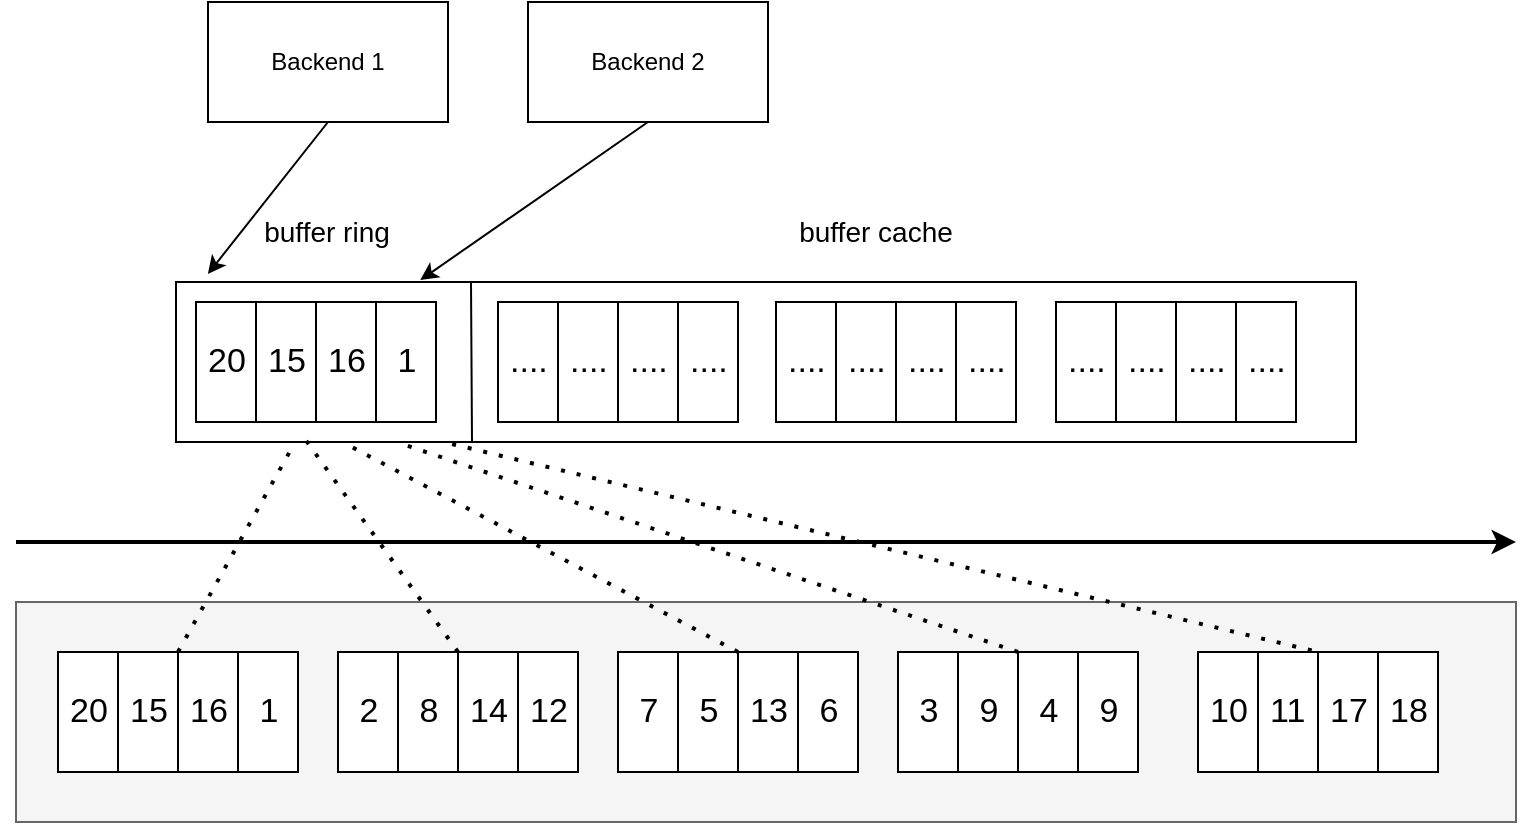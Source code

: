 <mxfile version="23.0.2" type="device">
  <diagram name="Page-1" id="0PHCMKjpyud3KAjEsfLB">
    <mxGraphModel dx="1010" dy="622" grid="1" gridSize="10" guides="1" tooltips="1" connect="1" arrows="1" fold="1" page="1" pageScale="1" pageWidth="827" pageHeight="1169" math="0" shadow="0">
      <root>
        <mxCell id="0" />
        <mxCell id="1" parent="0" />
        <mxCell id="qExTj2zVySwOXJWGo6M_-68" value="" style="rounded=0;whiteSpace=wrap;html=1;fillColor=#f5f5f5;fontColor=#333333;strokeColor=#666666;gradientColor=none;" vertex="1" parent="1">
          <mxGeometry x="30" y="410" width="750" height="110" as="geometry" />
        </mxCell>
        <mxCell id="qExTj2zVySwOXJWGo6M_-69" value="" style="rounded=0;whiteSpace=wrap;html=1;" vertex="1" parent="1">
          <mxGeometry x="51" y="435" width="120" height="60" as="geometry" />
        </mxCell>
        <mxCell id="qExTj2zVySwOXJWGo6M_-70" value="" style="endArrow=none;html=1;rounded=0;entryX=0.25;entryY=0;entryDx=0;entryDy=0;exitX=0.25;exitY=1;exitDx=0;exitDy=0;" edge="1" source="qExTj2zVySwOXJWGo6M_-69" target="qExTj2zVySwOXJWGo6M_-69" parent="1">
          <mxGeometry width="50" height="50" relative="1" as="geometry">
            <mxPoint x="311" y="465" as="sourcePoint" />
            <mxPoint x="361" y="415" as="targetPoint" />
          </mxGeometry>
        </mxCell>
        <mxCell id="qExTj2zVySwOXJWGo6M_-71" value="" style="endArrow=none;html=1;rounded=0;entryX=0.5;entryY=0;entryDx=0;entryDy=0;exitX=0.5;exitY=1;exitDx=0;exitDy=0;" edge="1" source="qExTj2zVySwOXJWGo6M_-69" target="qExTj2zVySwOXJWGo6M_-69" parent="1">
          <mxGeometry width="50" height="50" relative="1" as="geometry">
            <mxPoint x="91" y="505" as="sourcePoint" />
            <mxPoint x="91" y="445" as="targetPoint" />
            <Array as="points">
              <mxPoint x="111" y="465" />
            </Array>
          </mxGeometry>
        </mxCell>
        <mxCell id="qExTj2zVySwOXJWGo6M_-72" value="" style="endArrow=none;html=1;rounded=0;entryX=0.75;entryY=0;entryDx=0;entryDy=0;exitX=0.75;exitY=1;exitDx=0;exitDy=0;" edge="1" source="qExTj2zVySwOXJWGo6M_-69" target="qExTj2zVySwOXJWGo6M_-69" parent="1">
          <mxGeometry width="50" height="50" relative="1" as="geometry">
            <mxPoint x="311" y="465" as="sourcePoint" />
            <mxPoint x="361" y="415" as="targetPoint" />
          </mxGeometry>
        </mxCell>
        <mxCell id="qExTj2zVySwOXJWGo6M_-73" value="20" style="text;strokeColor=none;fillColor=none;align=left;verticalAlign=middle;spacingLeft=4;spacingRight=4;overflow=hidden;points=[[0,0.5],[1,0.5]];portConstraint=eastwest;rotatable=0;whiteSpace=wrap;html=1;fontSize=17;" vertex="1" parent="1">
          <mxGeometry x="51" y="440" width="30" height="50" as="geometry" />
        </mxCell>
        <mxCell id="qExTj2zVySwOXJWGo6M_-74" value="15" style="text;strokeColor=none;fillColor=none;align=left;verticalAlign=middle;spacingLeft=4;spacingRight=4;overflow=hidden;points=[[0,0.5],[1,0.5]];portConstraint=eastwest;rotatable=0;whiteSpace=wrap;html=1;fontSize=17;" vertex="1" parent="1">
          <mxGeometry x="81" y="440" width="30" height="50" as="geometry" />
        </mxCell>
        <mxCell id="qExTj2zVySwOXJWGo6M_-75" value="&lt;font style=&quot;font-size: 17px;&quot;&gt;16&lt;/font&gt;" style="text;strokeColor=none;fillColor=none;align=left;verticalAlign=middle;spacingLeft=4;spacingRight=4;overflow=hidden;points=[[0,0.5],[1,0.5]];portConstraint=eastwest;rotatable=0;whiteSpace=wrap;html=1;" vertex="1" parent="1">
          <mxGeometry x="111" y="440" width="30" height="50" as="geometry" />
        </mxCell>
        <mxCell id="qExTj2zVySwOXJWGo6M_-76" value="&amp;nbsp;1" style="text;strokeColor=none;fillColor=none;align=left;verticalAlign=middle;spacingLeft=4;spacingRight=4;overflow=hidden;points=[[0,0.5],[1,0.5]];portConstraint=eastwest;rotatable=0;whiteSpace=wrap;html=1;fontSize=17;" vertex="1" parent="1">
          <mxGeometry x="141" y="440" width="30" height="50" as="geometry" />
        </mxCell>
        <mxCell id="qExTj2zVySwOXJWGo6M_-77" value="" style="rounded=0;whiteSpace=wrap;html=1;" vertex="1" parent="1">
          <mxGeometry x="191" y="435" width="120" height="60" as="geometry" />
        </mxCell>
        <mxCell id="qExTj2zVySwOXJWGo6M_-78" value="" style="endArrow=none;html=1;rounded=0;entryX=0.25;entryY=0;entryDx=0;entryDy=0;exitX=0.25;exitY=1;exitDx=0;exitDy=0;" edge="1" source="qExTj2zVySwOXJWGo6M_-77" target="qExTj2zVySwOXJWGo6M_-77" parent="1">
          <mxGeometry width="50" height="50" relative="1" as="geometry">
            <mxPoint x="451" y="465" as="sourcePoint" />
            <mxPoint x="501" y="415" as="targetPoint" />
          </mxGeometry>
        </mxCell>
        <mxCell id="qExTj2zVySwOXJWGo6M_-79" value="" style="endArrow=none;html=1;rounded=0;entryX=0.5;entryY=0;entryDx=0;entryDy=0;exitX=0.5;exitY=1;exitDx=0;exitDy=0;" edge="1" source="qExTj2zVySwOXJWGo6M_-77" target="qExTj2zVySwOXJWGo6M_-77" parent="1">
          <mxGeometry width="50" height="50" relative="1" as="geometry">
            <mxPoint x="231" y="505" as="sourcePoint" />
            <mxPoint x="231" y="445" as="targetPoint" />
            <Array as="points">
              <mxPoint x="251" y="465" />
            </Array>
          </mxGeometry>
        </mxCell>
        <mxCell id="qExTj2zVySwOXJWGo6M_-80" value="" style="endArrow=none;html=1;rounded=0;entryX=0.75;entryY=0;entryDx=0;entryDy=0;exitX=0.75;exitY=1;exitDx=0;exitDy=0;" edge="1" source="qExTj2zVySwOXJWGo6M_-77" target="qExTj2zVySwOXJWGo6M_-77" parent="1">
          <mxGeometry width="50" height="50" relative="1" as="geometry">
            <mxPoint x="451" y="465" as="sourcePoint" />
            <mxPoint x="501" y="415" as="targetPoint" />
          </mxGeometry>
        </mxCell>
        <mxCell id="qExTj2zVySwOXJWGo6M_-81" value="&amp;nbsp;2" style="text;strokeColor=none;fillColor=none;align=left;verticalAlign=middle;spacingLeft=4;spacingRight=4;overflow=hidden;points=[[0,0.5],[1,0.5]];portConstraint=eastwest;rotatable=0;whiteSpace=wrap;html=1;fontSize=17;" vertex="1" parent="1">
          <mxGeometry x="191" y="440" width="30" height="50" as="geometry" />
        </mxCell>
        <mxCell id="qExTj2zVySwOXJWGo6M_-82" value="&amp;nbsp;8" style="text;strokeColor=none;fillColor=none;align=left;verticalAlign=middle;spacingLeft=4;spacingRight=4;overflow=hidden;points=[[0,0.5],[1,0.5]];portConstraint=eastwest;rotatable=0;whiteSpace=wrap;html=1;fontSize=17;" vertex="1" parent="1">
          <mxGeometry x="221" y="440" width="30" height="50" as="geometry" />
        </mxCell>
        <mxCell id="qExTj2zVySwOXJWGo6M_-83" value="&lt;font style=&quot;font-size: 17px;&quot;&gt;14&lt;/font&gt;" style="text;strokeColor=none;fillColor=none;align=left;verticalAlign=middle;spacingLeft=4;spacingRight=4;overflow=hidden;points=[[0,0.5],[1,0.5]];portConstraint=eastwest;rotatable=0;whiteSpace=wrap;html=1;" vertex="1" parent="1">
          <mxGeometry x="251" y="440" width="30" height="50" as="geometry" />
        </mxCell>
        <mxCell id="qExTj2zVySwOXJWGo6M_-84" value="12" style="text;strokeColor=none;fillColor=none;align=left;verticalAlign=middle;spacingLeft=4;spacingRight=4;overflow=hidden;points=[[0,0.5],[1,0.5]];portConstraint=eastwest;rotatable=0;whiteSpace=wrap;html=1;fontSize=17;" vertex="1" parent="1">
          <mxGeometry x="281" y="440" width="30" height="50" as="geometry" />
        </mxCell>
        <mxCell id="qExTj2zVySwOXJWGo6M_-85" value="" style="rounded=0;whiteSpace=wrap;html=1;" vertex="1" parent="1">
          <mxGeometry x="331" y="435" width="120" height="60" as="geometry" />
        </mxCell>
        <mxCell id="qExTj2zVySwOXJWGo6M_-86" value="" style="endArrow=none;html=1;rounded=0;entryX=0.25;entryY=0;entryDx=0;entryDy=0;exitX=0.25;exitY=1;exitDx=0;exitDy=0;" edge="1" source="qExTj2zVySwOXJWGo6M_-85" target="qExTj2zVySwOXJWGo6M_-85" parent="1">
          <mxGeometry width="50" height="50" relative="1" as="geometry">
            <mxPoint x="591" y="465" as="sourcePoint" />
            <mxPoint x="641" y="415" as="targetPoint" />
          </mxGeometry>
        </mxCell>
        <mxCell id="qExTj2zVySwOXJWGo6M_-87" value="" style="endArrow=none;html=1;rounded=0;entryX=0.5;entryY=0;entryDx=0;entryDy=0;exitX=0.5;exitY=1;exitDx=0;exitDy=0;" edge="1" source="qExTj2zVySwOXJWGo6M_-85" target="qExTj2zVySwOXJWGo6M_-85" parent="1">
          <mxGeometry width="50" height="50" relative="1" as="geometry">
            <mxPoint x="371" y="505" as="sourcePoint" />
            <mxPoint x="371" y="445" as="targetPoint" />
            <Array as="points">
              <mxPoint x="391" y="465" />
            </Array>
          </mxGeometry>
        </mxCell>
        <mxCell id="qExTj2zVySwOXJWGo6M_-88" value="" style="endArrow=none;html=1;rounded=0;entryX=0.75;entryY=0;entryDx=0;entryDy=0;exitX=0.75;exitY=1;exitDx=0;exitDy=0;" edge="1" source="qExTj2zVySwOXJWGo6M_-85" target="qExTj2zVySwOXJWGo6M_-85" parent="1">
          <mxGeometry width="50" height="50" relative="1" as="geometry">
            <mxPoint x="591" y="465" as="sourcePoint" />
            <mxPoint x="641" y="415" as="targetPoint" />
          </mxGeometry>
        </mxCell>
        <mxCell id="qExTj2zVySwOXJWGo6M_-89" value="&amp;nbsp;7" style="text;strokeColor=none;fillColor=none;align=left;verticalAlign=middle;spacingLeft=4;spacingRight=4;overflow=hidden;points=[[0,0.5],[1,0.5]];portConstraint=eastwest;rotatable=0;whiteSpace=wrap;html=1;fontSize=17;" vertex="1" parent="1">
          <mxGeometry x="331" y="440" width="30" height="50" as="geometry" />
        </mxCell>
        <mxCell id="qExTj2zVySwOXJWGo6M_-90" value="&amp;nbsp;5" style="text;strokeColor=none;fillColor=none;align=left;verticalAlign=middle;spacingLeft=4;spacingRight=4;overflow=hidden;points=[[0,0.5],[1,0.5]];portConstraint=eastwest;rotatable=0;whiteSpace=wrap;html=1;fontSize=17;" vertex="1" parent="1">
          <mxGeometry x="361" y="440" width="30" height="50" as="geometry" />
        </mxCell>
        <mxCell id="qExTj2zVySwOXJWGo6M_-91" value="&lt;font style=&quot;font-size: 17px;&quot;&gt;13&lt;/font&gt;" style="text;strokeColor=none;fillColor=none;align=left;verticalAlign=middle;spacingLeft=4;spacingRight=4;overflow=hidden;points=[[0,0.5],[1,0.5]];portConstraint=eastwest;rotatable=0;whiteSpace=wrap;html=1;" vertex="1" parent="1">
          <mxGeometry x="391" y="440" width="30" height="50" as="geometry" />
        </mxCell>
        <mxCell id="qExTj2zVySwOXJWGo6M_-92" value="&amp;nbsp;6" style="text;strokeColor=none;fillColor=none;align=left;verticalAlign=middle;spacingLeft=4;spacingRight=4;overflow=hidden;points=[[0,0.5],[1,0.5]];portConstraint=eastwest;rotatable=0;whiteSpace=wrap;html=1;fontSize=17;" vertex="1" parent="1">
          <mxGeometry x="421" y="440" width="30" height="50" as="geometry" />
        </mxCell>
        <mxCell id="qExTj2zVySwOXJWGo6M_-93" value="" style="rounded=0;whiteSpace=wrap;html=1;" vertex="1" parent="1">
          <mxGeometry x="471" y="435" width="120" height="60" as="geometry" />
        </mxCell>
        <mxCell id="qExTj2zVySwOXJWGo6M_-94" value="" style="endArrow=none;html=1;rounded=0;entryX=0.25;entryY=0;entryDx=0;entryDy=0;exitX=0.25;exitY=1;exitDx=0;exitDy=0;" edge="1" source="qExTj2zVySwOXJWGo6M_-93" target="qExTj2zVySwOXJWGo6M_-93" parent="1">
          <mxGeometry width="50" height="50" relative="1" as="geometry">
            <mxPoint x="731" y="465" as="sourcePoint" />
            <mxPoint x="781" y="415" as="targetPoint" />
          </mxGeometry>
        </mxCell>
        <mxCell id="qExTj2zVySwOXJWGo6M_-95" value="" style="endArrow=none;html=1;rounded=0;entryX=0.5;entryY=0;entryDx=0;entryDy=0;exitX=0.5;exitY=1;exitDx=0;exitDy=0;" edge="1" source="qExTj2zVySwOXJWGo6M_-93" target="qExTj2zVySwOXJWGo6M_-93" parent="1">
          <mxGeometry width="50" height="50" relative="1" as="geometry">
            <mxPoint x="511" y="505" as="sourcePoint" />
            <mxPoint x="511" y="445" as="targetPoint" />
            <Array as="points">
              <mxPoint x="531" y="465" />
            </Array>
          </mxGeometry>
        </mxCell>
        <mxCell id="qExTj2zVySwOXJWGo6M_-96" value="" style="endArrow=none;html=1;rounded=0;entryX=0.75;entryY=0;entryDx=0;entryDy=0;exitX=0.75;exitY=1;exitDx=0;exitDy=0;" edge="1" source="qExTj2zVySwOXJWGo6M_-93" target="qExTj2zVySwOXJWGo6M_-93" parent="1">
          <mxGeometry width="50" height="50" relative="1" as="geometry">
            <mxPoint x="731" y="465" as="sourcePoint" />
            <mxPoint x="781" y="415" as="targetPoint" />
          </mxGeometry>
        </mxCell>
        <mxCell id="qExTj2zVySwOXJWGo6M_-97" value="&amp;nbsp;3" style="text;strokeColor=none;fillColor=none;align=left;verticalAlign=middle;spacingLeft=4;spacingRight=4;overflow=hidden;points=[[0,0.5],[1,0.5]];portConstraint=eastwest;rotatable=0;whiteSpace=wrap;html=1;fontSize=17;" vertex="1" parent="1">
          <mxGeometry x="471" y="440" width="30" height="50" as="geometry" />
        </mxCell>
        <mxCell id="qExTj2zVySwOXJWGo6M_-98" value="&amp;nbsp;9" style="text;strokeColor=none;fillColor=none;align=left;verticalAlign=middle;spacingLeft=4;spacingRight=4;overflow=hidden;points=[[0,0.5],[1,0.5]];portConstraint=eastwest;rotatable=0;whiteSpace=wrap;html=1;fontSize=17;" vertex="1" parent="1">
          <mxGeometry x="501" y="440" width="30" height="50" as="geometry" />
        </mxCell>
        <mxCell id="qExTj2zVySwOXJWGo6M_-99" value="&lt;font style=&quot;font-size: 17px;&quot;&gt;&amp;nbsp;4&lt;/font&gt;" style="text;strokeColor=none;fillColor=none;align=left;verticalAlign=middle;spacingLeft=4;spacingRight=4;overflow=hidden;points=[[0,0.5],[1,0.5]];portConstraint=eastwest;rotatable=0;whiteSpace=wrap;html=1;" vertex="1" parent="1">
          <mxGeometry x="531" y="440" width="30" height="50" as="geometry" />
        </mxCell>
        <mxCell id="qExTj2zVySwOXJWGo6M_-100" value="&amp;nbsp;9" style="text;strokeColor=none;fillColor=none;align=left;verticalAlign=middle;spacingLeft=4;spacingRight=4;overflow=hidden;points=[[0,0.5],[1,0.5]];portConstraint=eastwest;rotatable=0;whiteSpace=wrap;html=1;fontSize=17;" vertex="1" parent="1">
          <mxGeometry x="561" y="440" width="30" height="50" as="geometry" />
        </mxCell>
        <mxCell id="qExTj2zVySwOXJWGo6M_-101" value="" style="rounded=0;whiteSpace=wrap;html=1;" vertex="1" parent="1">
          <mxGeometry x="621" y="435" width="120" height="60" as="geometry" />
        </mxCell>
        <mxCell id="qExTj2zVySwOXJWGo6M_-102" value="" style="endArrow=none;html=1;rounded=0;entryX=0.25;entryY=0;entryDx=0;entryDy=0;exitX=0.25;exitY=1;exitDx=0;exitDy=0;" edge="1" source="qExTj2zVySwOXJWGo6M_-101" target="qExTj2zVySwOXJWGo6M_-101" parent="1">
          <mxGeometry width="50" height="50" relative="1" as="geometry">
            <mxPoint x="881" y="465" as="sourcePoint" />
            <mxPoint x="931" y="415" as="targetPoint" />
          </mxGeometry>
        </mxCell>
        <mxCell id="qExTj2zVySwOXJWGo6M_-103" value="" style="endArrow=none;html=1;rounded=0;entryX=0.5;entryY=0;entryDx=0;entryDy=0;exitX=0.5;exitY=1;exitDx=0;exitDy=0;" edge="1" source="qExTj2zVySwOXJWGo6M_-101" target="qExTj2zVySwOXJWGo6M_-101" parent="1">
          <mxGeometry width="50" height="50" relative="1" as="geometry">
            <mxPoint x="661" y="505" as="sourcePoint" />
            <mxPoint x="661" y="445" as="targetPoint" />
            <Array as="points">
              <mxPoint x="681" y="465" />
            </Array>
          </mxGeometry>
        </mxCell>
        <mxCell id="qExTj2zVySwOXJWGo6M_-104" value="" style="endArrow=none;html=1;rounded=0;entryX=0.75;entryY=0;entryDx=0;entryDy=0;exitX=0.75;exitY=1;exitDx=0;exitDy=0;" edge="1" source="qExTj2zVySwOXJWGo6M_-101" target="qExTj2zVySwOXJWGo6M_-101" parent="1">
          <mxGeometry width="50" height="50" relative="1" as="geometry">
            <mxPoint x="881" y="465" as="sourcePoint" />
            <mxPoint x="931" y="415" as="targetPoint" />
          </mxGeometry>
        </mxCell>
        <mxCell id="qExTj2zVySwOXJWGo6M_-105" value="10" style="text;strokeColor=none;fillColor=none;align=left;verticalAlign=middle;spacingLeft=4;spacingRight=4;overflow=hidden;points=[[0,0.5],[1,0.5]];portConstraint=eastwest;rotatable=0;whiteSpace=wrap;html=1;fontSize=17;" vertex="1" parent="1">
          <mxGeometry x="621" y="440" width="30" height="50" as="geometry" />
        </mxCell>
        <mxCell id="qExTj2zVySwOXJWGo6M_-106" value="11" style="text;strokeColor=none;fillColor=none;align=left;verticalAlign=middle;spacingLeft=4;spacingRight=4;overflow=hidden;points=[[0,0.5],[1,0.5]];portConstraint=eastwest;rotatable=0;whiteSpace=wrap;html=1;fontSize=17;" vertex="1" parent="1">
          <mxGeometry x="651" y="440" width="30" height="50" as="geometry" />
        </mxCell>
        <mxCell id="qExTj2zVySwOXJWGo6M_-107" value="&lt;font style=&quot;font-size: 17px;&quot;&gt;17&lt;/font&gt;" style="text;strokeColor=none;fillColor=none;align=left;verticalAlign=middle;spacingLeft=4;spacingRight=4;overflow=hidden;points=[[0,0.5],[1,0.5]];portConstraint=eastwest;rotatable=0;whiteSpace=wrap;html=1;" vertex="1" parent="1">
          <mxGeometry x="681" y="440" width="30" height="50" as="geometry" />
        </mxCell>
        <mxCell id="qExTj2zVySwOXJWGo6M_-108" value="18" style="text;strokeColor=none;fillColor=none;align=left;verticalAlign=middle;spacingLeft=4;spacingRight=4;overflow=hidden;points=[[0,0.5],[1,0.5]];portConstraint=eastwest;rotatable=0;whiteSpace=wrap;html=1;fontSize=17;" vertex="1" parent="1">
          <mxGeometry x="711" y="440" width="30" height="50" as="geometry" />
        </mxCell>
        <mxCell id="qExTj2zVySwOXJWGo6M_-109" value="" style="rounded=0;whiteSpace=wrap;html=1;strokeColor=default;align=center;verticalAlign=middle;fontFamily=Helvetica;fontSize=12;fontColor=default;fillColor=default;" vertex="1" parent="1">
          <mxGeometry x="110" y="250" width="590" height="80" as="geometry" />
        </mxCell>
        <mxCell id="qExTj2zVySwOXJWGo6M_-110" value="" style="endArrow=classic;html=1;rounded=0;fontFamily=Helvetica;fontSize=26;fontColor=default;strokeWidth=2;" edge="1" parent="1">
          <mxGeometry width="50" height="50" relative="1" as="geometry">
            <mxPoint x="30" y="380" as="sourcePoint" />
            <mxPoint x="780" y="380" as="targetPoint" />
          </mxGeometry>
        </mxCell>
        <mxCell id="qExTj2zVySwOXJWGo6M_-113" value="" style="endArrow=none;html=1;rounded=0;fontFamily=Helvetica;fontSize=12;fontColor=default;entryX=0.25;entryY=0;entryDx=0;entryDy=0;" edge="1" parent="1" target="qExTj2zVySwOXJWGo6M_-109">
          <mxGeometry width="50" height="50" relative="1" as="geometry">
            <mxPoint x="258" y="330" as="sourcePoint" />
            <mxPoint x="430" y="380" as="targetPoint" />
          </mxGeometry>
        </mxCell>
        <mxCell id="qExTj2zVySwOXJWGo6M_-114" value="" style="rounded=0;whiteSpace=wrap;html=1;" vertex="1" parent="1">
          <mxGeometry x="120" y="260" width="120" height="60" as="geometry" />
        </mxCell>
        <mxCell id="qExTj2zVySwOXJWGo6M_-115" value="" style="endArrow=none;html=1;rounded=0;entryX=0.25;entryY=0;entryDx=0;entryDy=0;exitX=0.25;exitY=1;exitDx=0;exitDy=0;" edge="1" source="qExTj2zVySwOXJWGo6M_-114" target="qExTj2zVySwOXJWGo6M_-114" parent="1">
          <mxGeometry width="50" height="50" relative="1" as="geometry">
            <mxPoint x="380" y="290" as="sourcePoint" />
            <mxPoint x="430" y="240" as="targetPoint" />
          </mxGeometry>
        </mxCell>
        <mxCell id="qExTj2zVySwOXJWGo6M_-116" value="" style="endArrow=none;html=1;rounded=0;entryX=0.5;entryY=0;entryDx=0;entryDy=0;exitX=0.5;exitY=1;exitDx=0;exitDy=0;" edge="1" source="qExTj2zVySwOXJWGo6M_-114" target="qExTj2zVySwOXJWGo6M_-114" parent="1">
          <mxGeometry width="50" height="50" relative="1" as="geometry">
            <mxPoint x="160" y="330" as="sourcePoint" />
            <mxPoint x="160" y="270" as="targetPoint" />
            <Array as="points">
              <mxPoint x="180" y="290" />
            </Array>
          </mxGeometry>
        </mxCell>
        <mxCell id="qExTj2zVySwOXJWGo6M_-117" value="" style="endArrow=none;html=1;rounded=0;entryX=0.75;entryY=0;entryDx=0;entryDy=0;exitX=0.75;exitY=1;exitDx=0;exitDy=0;" edge="1" source="qExTj2zVySwOXJWGo6M_-114" target="qExTj2zVySwOXJWGo6M_-114" parent="1">
          <mxGeometry width="50" height="50" relative="1" as="geometry">
            <mxPoint x="380" y="290" as="sourcePoint" />
            <mxPoint x="430" y="240" as="targetPoint" />
          </mxGeometry>
        </mxCell>
        <mxCell id="qExTj2zVySwOXJWGo6M_-118" value="20" style="text;strokeColor=none;fillColor=none;align=left;verticalAlign=middle;spacingLeft=4;spacingRight=4;overflow=hidden;points=[[0,0.5],[1,0.5]];portConstraint=eastwest;rotatable=0;whiteSpace=wrap;html=1;fontSize=17;" vertex="1" parent="1">
          <mxGeometry x="120" y="265" width="30" height="50" as="geometry" />
        </mxCell>
        <mxCell id="qExTj2zVySwOXJWGo6M_-119" value="15" style="text;strokeColor=none;fillColor=none;align=left;verticalAlign=middle;spacingLeft=4;spacingRight=4;overflow=hidden;points=[[0,0.5],[1,0.5]];portConstraint=eastwest;rotatable=0;whiteSpace=wrap;html=1;fontSize=17;" vertex="1" parent="1">
          <mxGeometry x="150" y="265" width="30" height="50" as="geometry" />
        </mxCell>
        <mxCell id="qExTj2zVySwOXJWGo6M_-120" value="&lt;font style=&quot;font-size: 17px;&quot;&gt;16&lt;/font&gt;" style="text;strokeColor=none;fillColor=none;align=left;verticalAlign=middle;spacingLeft=4;spacingRight=4;overflow=hidden;points=[[0,0.5],[1,0.5]];portConstraint=eastwest;rotatable=0;whiteSpace=wrap;html=1;" vertex="1" parent="1">
          <mxGeometry x="180" y="265" width="30" height="50" as="geometry" />
        </mxCell>
        <mxCell id="qExTj2zVySwOXJWGo6M_-121" value="&amp;nbsp;1" style="text;strokeColor=none;fillColor=none;align=left;verticalAlign=middle;spacingLeft=4;spacingRight=4;overflow=hidden;points=[[0,0.5],[1,0.5]];portConstraint=eastwest;rotatable=0;whiteSpace=wrap;html=1;fontSize=17;" vertex="1" parent="1">
          <mxGeometry x="210" y="265" width="30" height="50" as="geometry" />
        </mxCell>
        <mxCell id="qExTj2zVySwOXJWGo6M_-122" value="" style="rounded=0;whiteSpace=wrap;html=1;" vertex="1" parent="1">
          <mxGeometry x="271" y="260" width="120" height="60" as="geometry" />
        </mxCell>
        <mxCell id="qExTj2zVySwOXJWGo6M_-123" value="" style="endArrow=none;html=1;rounded=0;entryX=0.25;entryY=0;entryDx=0;entryDy=0;exitX=0.25;exitY=1;exitDx=0;exitDy=0;" edge="1" source="qExTj2zVySwOXJWGo6M_-122" target="qExTj2zVySwOXJWGo6M_-122" parent="1">
          <mxGeometry width="50" height="50" relative="1" as="geometry">
            <mxPoint x="531" y="290" as="sourcePoint" />
            <mxPoint x="581" y="240" as="targetPoint" />
          </mxGeometry>
        </mxCell>
        <mxCell id="qExTj2zVySwOXJWGo6M_-124" value="" style="endArrow=none;html=1;rounded=0;entryX=0.5;entryY=0;entryDx=0;entryDy=0;exitX=0.5;exitY=1;exitDx=0;exitDy=0;" edge="1" source="qExTj2zVySwOXJWGo6M_-122" target="qExTj2zVySwOXJWGo6M_-122" parent="1">
          <mxGeometry width="50" height="50" relative="1" as="geometry">
            <mxPoint x="311" y="330" as="sourcePoint" />
            <mxPoint x="311" y="270" as="targetPoint" />
            <Array as="points">
              <mxPoint x="331" y="290" />
            </Array>
          </mxGeometry>
        </mxCell>
        <mxCell id="qExTj2zVySwOXJWGo6M_-125" value="" style="endArrow=none;html=1;rounded=0;entryX=0.75;entryY=0;entryDx=0;entryDy=0;exitX=0.75;exitY=1;exitDx=0;exitDy=0;" edge="1" source="qExTj2zVySwOXJWGo6M_-122" target="qExTj2zVySwOXJWGo6M_-122" parent="1">
          <mxGeometry width="50" height="50" relative="1" as="geometry">
            <mxPoint x="531" y="290" as="sourcePoint" />
            <mxPoint x="581" y="240" as="targetPoint" />
          </mxGeometry>
        </mxCell>
        <mxCell id="qExTj2zVySwOXJWGo6M_-126" value="...." style="text;strokeColor=none;fillColor=none;align=left;verticalAlign=middle;spacingLeft=4;spacingRight=4;overflow=hidden;points=[[0,0.5],[1,0.5]];portConstraint=eastwest;rotatable=0;whiteSpace=wrap;html=1;fontSize=17;" vertex="1" parent="1">
          <mxGeometry x="271" y="265" width="30" height="50" as="geometry" />
        </mxCell>
        <mxCell id="qExTj2zVySwOXJWGo6M_-127" value="...." style="text;strokeColor=none;fillColor=none;align=left;verticalAlign=middle;spacingLeft=4;spacingRight=4;overflow=hidden;points=[[0,0.5],[1,0.5]];portConstraint=eastwest;rotatable=0;whiteSpace=wrap;html=1;fontSize=17;" vertex="1" parent="1">
          <mxGeometry x="301" y="265" width="30" height="50" as="geometry" />
        </mxCell>
        <mxCell id="qExTj2zVySwOXJWGo6M_-128" value="&lt;font style=&quot;font-size: 17px;&quot;&gt;....&lt;/font&gt;" style="text;strokeColor=none;fillColor=none;align=left;verticalAlign=middle;spacingLeft=4;spacingRight=4;overflow=hidden;points=[[0,0.5],[1,0.5]];portConstraint=eastwest;rotatable=0;whiteSpace=wrap;html=1;" vertex="1" parent="1">
          <mxGeometry x="331" y="265" width="30" height="50" as="geometry" />
        </mxCell>
        <mxCell id="qExTj2zVySwOXJWGo6M_-129" value="...." style="text;strokeColor=none;fillColor=none;align=left;verticalAlign=middle;spacingLeft=4;spacingRight=4;overflow=hidden;points=[[0,0.5],[1,0.5]];portConstraint=eastwest;rotatable=0;whiteSpace=wrap;html=1;fontSize=17;" vertex="1" parent="1">
          <mxGeometry x="361" y="265" width="30" height="50" as="geometry" />
        </mxCell>
        <mxCell id="qExTj2zVySwOXJWGo6M_-138" value="" style="rounded=0;whiteSpace=wrap;html=1;" vertex="1" parent="1">
          <mxGeometry x="410" y="260" width="120" height="60" as="geometry" />
        </mxCell>
        <mxCell id="qExTj2zVySwOXJWGo6M_-139" value="" style="endArrow=none;html=1;rounded=0;entryX=0.25;entryY=0;entryDx=0;entryDy=0;exitX=0.25;exitY=1;exitDx=0;exitDy=0;" edge="1" source="qExTj2zVySwOXJWGo6M_-138" target="qExTj2zVySwOXJWGo6M_-138" parent="1">
          <mxGeometry width="50" height="50" relative="1" as="geometry">
            <mxPoint x="670" y="290" as="sourcePoint" />
            <mxPoint x="720" y="240" as="targetPoint" />
          </mxGeometry>
        </mxCell>
        <mxCell id="qExTj2zVySwOXJWGo6M_-140" value="" style="endArrow=none;html=1;rounded=0;entryX=0.5;entryY=0;entryDx=0;entryDy=0;exitX=0.5;exitY=1;exitDx=0;exitDy=0;" edge="1" source="qExTj2zVySwOXJWGo6M_-138" target="qExTj2zVySwOXJWGo6M_-138" parent="1">
          <mxGeometry width="50" height="50" relative="1" as="geometry">
            <mxPoint x="450" y="330" as="sourcePoint" />
            <mxPoint x="450" y="270" as="targetPoint" />
            <Array as="points">
              <mxPoint x="470" y="290" />
            </Array>
          </mxGeometry>
        </mxCell>
        <mxCell id="qExTj2zVySwOXJWGo6M_-141" value="" style="endArrow=none;html=1;rounded=0;entryX=0.75;entryY=0;entryDx=0;entryDy=0;exitX=0.75;exitY=1;exitDx=0;exitDy=0;" edge="1" source="qExTj2zVySwOXJWGo6M_-138" target="qExTj2zVySwOXJWGo6M_-138" parent="1">
          <mxGeometry width="50" height="50" relative="1" as="geometry">
            <mxPoint x="670" y="290" as="sourcePoint" />
            <mxPoint x="720" y="240" as="targetPoint" />
          </mxGeometry>
        </mxCell>
        <mxCell id="qExTj2zVySwOXJWGo6M_-142" value="...." style="text;strokeColor=none;fillColor=none;align=left;verticalAlign=middle;spacingLeft=4;spacingRight=4;overflow=hidden;points=[[0,0.5],[1,0.5]];portConstraint=eastwest;rotatable=0;whiteSpace=wrap;html=1;fontSize=17;" vertex="1" parent="1">
          <mxGeometry x="410" y="265" width="30" height="50" as="geometry" />
        </mxCell>
        <mxCell id="qExTj2zVySwOXJWGo6M_-143" value="...." style="text;strokeColor=none;fillColor=none;align=left;verticalAlign=middle;spacingLeft=4;spacingRight=4;overflow=hidden;points=[[0,0.5],[1,0.5]];portConstraint=eastwest;rotatable=0;whiteSpace=wrap;html=1;fontSize=17;" vertex="1" parent="1">
          <mxGeometry x="440" y="265" width="30" height="50" as="geometry" />
        </mxCell>
        <mxCell id="qExTj2zVySwOXJWGo6M_-144" value="&lt;font style=&quot;font-size: 17px;&quot;&gt;....&lt;/font&gt;" style="text;strokeColor=none;fillColor=none;align=left;verticalAlign=middle;spacingLeft=4;spacingRight=4;overflow=hidden;points=[[0,0.5],[1,0.5]];portConstraint=eastwest;rotatable=0;whiteSpace=wrap;html=1;" vertex="1" parent="1">
          <mxGeometry x="470" y="265" width="30" height="50" as="geometry" />
        </mxCell>
        <mxCell id="qExTj2zVySwOXJWGo6M_-145" value="...." style="text;strokeColor=none;fillColor=none;align=left;verticalAlign=middle;spacingLeft=4;spacingRight=4;overflow=hidden;points=[[0,0.5],[1,0.5]];portConstraint=eastwest;rotatable=0;whiteSpace=wrap;html=1;fontSize=17;" vertex="1" parent="1">
          <mxGeometry x="500" y="265" width="30" height="50" as="geometry" />
        </mxCell>
        <mxCell id="qExTj2zVySwOXJWGo6M_-154" value="" style="rounded=0;whiteSpace=wrap;html=1;" vertex="1" parent="1">
          <mxGeometry x="550" y="260" width="120" height="60" as="geometry" />
        </mxCell>
        <mxCell id="qExTj2zVySwOXJWGo6M_-155" value="" style="endArrow=none;html=1;rounded=0;entryX=0.25;entryY=0;entryDx=0;entryDy=0;exitX=0.25;exitY=1;exitDx=0;exitDy=0;" edge="1" source="qExTj2zVySwOXJWGo6M_-154" target="qExTj2zVySwOXJWGo6M_-154" parent="1">
          <mxGeometry width="50" height="50" relative="1" as="geometry">
            <mxPoint x="810" y="290" as="sourcePoint" />
            <mxPoint x="860" y="240" as="targetPoint" />
          </mxGeometry>
        </mxCell>
        <mxCell id="qExTj2zVySwOXJWGo6M_-156" value="" style="endArrow=none;html=1;rounded=0;entryX=0.5;entryY=0;entryDx=0;entryDy=0;exitX=0.5;exitY=1;exitDx=0;exitDy=0;" edge="1" source="qExTj2zVySwOXJWGo6M_-154" target="qExTj2zVySwOXJWGo6M_-154" parent="1">
          <mxGeometry width="50" height="50" relative="1" as="geometry">
            <mxPoint x="590" y="330" as="sourcePoint" />
            <mxPoint x="590" y="270" as="targetPoint" />
            <Array as="points">
              <mxPoint x="610" y="290" />
            </Array>
          </mxGeometry>
        </mxCell>
        <mxCell id="qExTj2zVySwOXJWGo6M_-157" value="" style="endArrow=none;html=1;rounded=0;entryX=0.75;entryY=0;entryDx=0;entryDy=0;exitX=0.75;exitY=1;exitDx=0;exitDy=0;" edge="1" source="qExTj2zVySwOXJWGo6M_-154" target="qExTj2zVySwOXJWGo6M_-154" parent="1">
          <mxGeometry width="50" height="50" relative="1" as="geometry">
            <mxPoint x="810" y="290" as="sourcePoint" />
            <mxPoint x="860" y="240" as="targetPoint" />
          </mxGeometry>
        </mxCell>
        <mxCell id="qExTj2zVySwOXJWGo6M_-158" value="...." style="text;strokeColor=none;fillColor=none;align=left;verticalAlign=middle;spacingLeft=4;spacingRight=4;overflow=hidden;points=[[0,0.5],[1,0.5]];portConstraint=eastwest;rotatable=0;whiteSpace=wrap;html=1;fontSize=17;" vertex="1" parent="1">
          <mxGeometry x="550" y="265" width="30" height="50" as="geometry" />
        </mxCell>
        <mxCell id="qExTj2zVySwOXJWGo6M_-159" value="...." style="text;strokeColor=none;fillColor=none;align=left;verticalAlign=middle;spacingLeft=4;spacingRight=4;overflow=hidden;points=[[0,0.5],[1,0.5]];portConstraint=eastwest;rotatable=0;whiteSpace=wrap;html=1;fontSize=17;" vertex="1" parent="1">
          <mxGeometry x="580" y="265" width="30" height="50" as="geometry" />
        </mxCell>
        <mxCell id="qExTj2zVySwOXJWGo6M_-160" value="&lt;font style=&quot;font-size: 17px;&quot;&gt;....&lt;/font&gt;" style="text;strokeColor=none;fillColor=none;align=left;verticalAlign=middle;spacingLeft=4;spacingRight=4;overflow=hidden;points=[[0,0.5],[1,0.5]];portConstraint=eastwest;rotatable=0;whiteSpace=wrap;html=1;" vertex="1" parent="1">
          <mxGeometry x="610" y="265" width="30" height="50" as="geometry" />
        </mxCell>
        <mxCell id="qExTj2zVySwOXJWGo6M_-161" value="...." style="text;strokeColor=none;fillColor=none;align=left;verticalAlign=middle;spacingLeft=4;spacingRight=4;overflow=hidden;points=[[0,0.5],[1,0.5]];portConstraint=eastwest;rotatable=0;whiteSpace=wrap;html=1;fontSize=17;" vertex="1" parent="1">
          <mxGeometry x="640" y="265" width="30" height="50" as="geometry" />
        </mxCell>
        <mxCell id="qExTj2zVySwOXJWGo6M_-163" value="buffer ring" style="text;html=1;strokeColor=none;fillColor=none;align=center;verticalAlign=middle;whiteSpace=wrap;rounded=0;fontSize=14;fontFamily=Helvetica;fontColor=default;" vertex="1" parent="1">
          <mxGeometry x="150" y="210" width="71" height="30" as="geometry" />
        </mxCell>
        <mxCell id="qExTj2zVySwOXJWGo6M_-164" value="buffer cache" style="text;html=1;strokeColor=none;fillColor=none;align=center;verticalAlign=middle;whiteSpace=wrap;rounded=0;fontSize=14;fontFamily=Helvetica;fontColor=default;" vertex="1" parent="1">
          <mxGeometry x="410" y="210" width="100" height="30" as="geometry" />
        </mxCell>
        <mxCell id="qExTj2zVySwOXJWGo6M_-165" value="" style="endArrow=none;dashed=1;html=1;dashPattern=1 3;strokeWidth=2;rounded=0;fontFamily=Helvetica;fontSize=12;fontColor=default;entryX=0.1;entryY=1.013;entryDx=0;entryDy=0;entryPerimeter=0;exitX=0.5;exitY=0;exitDx=0;exitDy=0;" edge="1" parent="1" source="qExTj2zVySwOXJWGo6M_-69" target="qExTj2zVySwOXJWGo6M_-109">
          <mxGeometry width="50" height="50" relative="1" as="geometry">
            <mxPoint x="130" y="660" as="sourcePoint" />
            <mxPoint x="180" y="610" as="targetPoint" />
          </mxGeometry>
        </mxCell>
        <mxCell id="qExTj2zVySwOXJWGo6M_-166" value="" style="endArrow=none;dashed=1;html=1;dashPattern=1 3;strokeWidth=2;rounded=0;fontFamily=Helvetica;fontSize=12;fontColor=default;entryX=0.11;entryY=0.988;entryDx=0;entryDy=0;entryPerimeter=0;exitX=0.5;exitY=0;exitDx=0;exitDy=0;" edge="1" parent="1" source="qExTj2zVySwOXJWGo6M_-77" target="qExTj2zVySwOXJWGo6M_-109">
          <mxGeometry width="50" height="50" relative="1" as="geometry">
            <mxPoint x="120" y="600" as="sourcePoint" />
            <mxPoint x="170" y="550" as="targetPoint" />
          </mxGeometry>
        </mxCell>
        <mxCell id="qExTj2zVySwOXJWGo6M_-167" value="" style="endArrow=none;dashed=1;html=1;dashPattern=1 3;strokeWidth=2;rounded=0;fontFamily=Helvetica;fontSize=12;fontColor=default;entryX=0.141;entryY=1;entryDx=0;entryDy=0;entryPerimeter=0;exitX=0.5;exitY=0;exitDx=0;exitDy=0;" edge="1" parent="1" source="qExTj2zVySwOXJWGo6M_-85" target="qExTj2zVySwOXJWGo6M_-109">
          <mxGeometry width="50" height="50" relative="1" as="geometry">
            <mxPoint x="390" y="660" as="sourcePoint" />
            <mxPoint x="440" y="610" as="targetPoint" />
          </mxGeometry>
        </mxCell>
        <mxCell id="qExTj2zVySwOXJWGo6M_-168" value="" style="endArrow=none;dashed=1;html=1;dashPattern=1 3;strokeWidth=2;rounded=0;fontFamily=Helvetica;fontSize=12;fontColor=default;entryX=0.192;entryY=1.013;entryDx=0;entryDy=0;entryPerimeter=0;exitX=0.5;exitY=0;exitDx=0;exitDy=0;" edge="1" parent="1" source="qExTj2zVySwOXJWGo6M_-93" target="qExTj2zVySwOXJWGo6M_-109">
          <mxGeometry width="50" height="50" relative="1" as="geometry">
            <mxPoint x="200" y="640" as="sourcePoint" />
            <mxPoint x="250" y="590" as="targetPoint" />
          </mxGeometry>
        </mxCell>
        <mxCell id="qExTj2zVySwOXJWGo6M_-169" value="" style="endArrow=none;dashed=1;html=1;dashPattern=1 3;strokeWidth=2;rounded=0;fontFamily=Helvetica;fontSize=12;fontColor=default;entryX=0.5;entryY=0;entryDx=0;entryDy=0;exitX=0.234;exitY=1.013;exitDx=0;exitDy=0;exitPerimeter=0;" edge="1" parent="1" source="qExTj2zVySwOXJWGo6M_-109" target="qExTj2zVySwOXJWGo6M_-101">
          <mxGeometry width="50" height="50" relative="1" as="geometry">
            <mxPoint x="370" y="520" as="sourcePoint" />
            <mxPoint x="420" y="470" as="targetPoint" />
          </mxGeometry>
        </mxCell>
        <mxCell id="qExTj2zVySwOXJWGo6M_-170" value="Backend 1" style="rounded=0;whiteSpace=wrap;html=1;strokeColor=default;align=center;verticalAlign=middle;fontFamily=Helvetica;fontSize=12;fontColor=default;fillColor=default;" vertex="1" parent="1">
          <mxGeometry x="126" y="110" width="120" height="60" as="geometry" />
        </mxCell>
        <mxCell id="qExTj2zVySwOXJWGo6M_-171" value="Backend 2" style="rounded=0;whiteSpace=wrap;html=1;strokeColor=default;align=center;verticalAlign=middle;fontFamily=Helvetica;fontSize=12;fontColor=default;fillColor=default;" vertex="1" parent="1">
          <mxGeometry x="286" y="110" width="120" height="60" as="geometry" />
        </mxCell>
        <mxCell id="qExTj2zVySwOXJWGo6M_-172" value="" style="endArrow=classic;html=1;rounded=0;fontFamily=Helvetica;fontSize=12;fontColor=default;exitX=0.5;exitY=1;exitDx=0;exitDy=0;entryX=0.027;entryY=-0.05;entryDx=0;entryDy=0;entryPerimeter=0;" edge="1" parent="1" source="qExTj2zVySwOXJWGo6M_-170" target="qExTj2zVySwOXJWGo6M_-109">
          <mxGeometry width="50" height="50" relative="1" as="geometry">
            <mxPoint x="380" y="290" as="sourcePoint" />
            <mxPoint x="430" y="240" as="targetPoint" />
          </mxGeometry>
        </mxCell>
        <mxCell id="qExTj2zVySwOXJWGo6M_-173" value="" style="endArrow=classic;html=1;rounded=0;fontFamily=Helvetica;fontSize=12;fontColor=default;entryX=0.207;entryY=-0.012;entryDx=0;entryDy=0;entryPerimeter=0;exitX=0.5;exitY=1;exitDx=0;exitDy=0;" edge="1" parent="1" source="qExTj2zVySwOXJWGo6M_-171" target="qExTj2zVySwOXJWGo6M_-109">
          <mxGeometry width="50" height="50" relative="1" as="geometry">
            <mxPoint x="380" y="290" as="sourcePoint" />
            <mxPoint x="430" y="240" as="targetPoint" />
          </mxGeometry>
        </mxCell>
      </root>
    </mxGraphModel>
  </diagram>
</mxfile>
